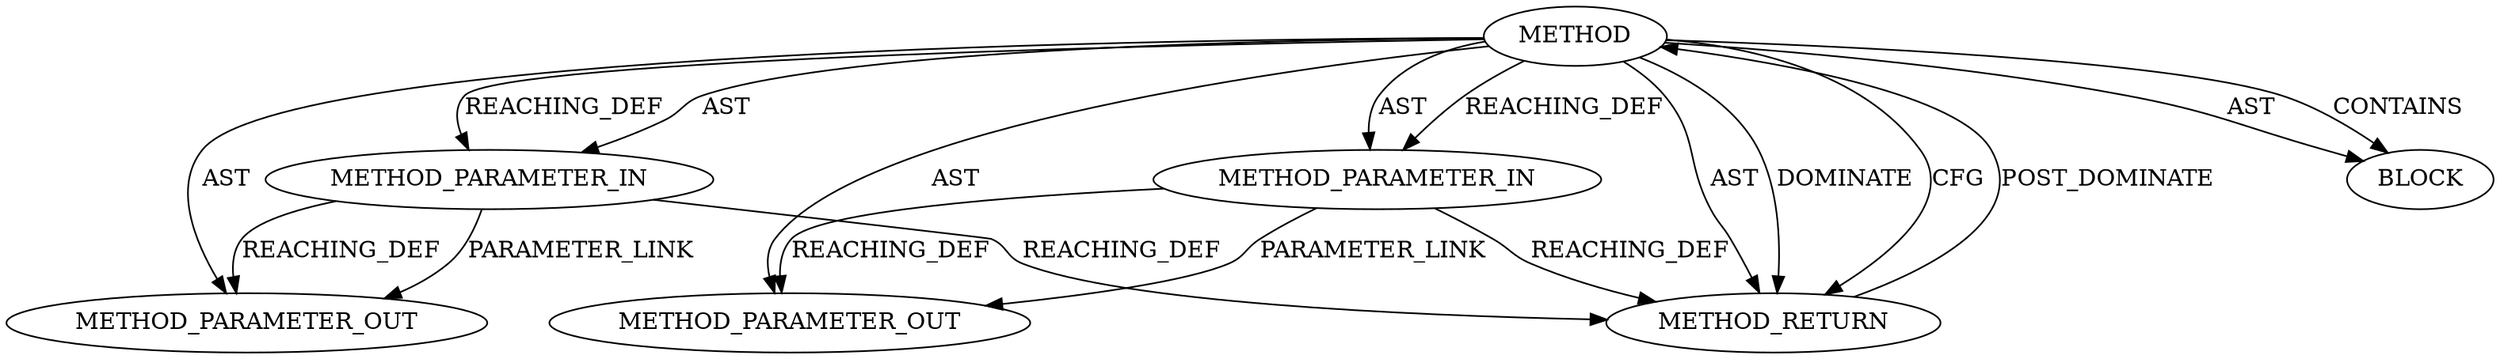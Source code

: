 digraph {
  22034 [label=METHOD_PARAMETER_OUT ORDER=2 CODE="p2" IS_VARIADIC=false TYPE_FULL_NAME="ANY" EVALUATION_STRATEGY="BY_VALUE" INDEX=2 NAME="p2"]
  22033 [label=METHOD_PARAMETER_OUT ORDER=1 CODE="p1" IS_VARIADIC=false TYPE_FULL_NAME="ANY" EVALUATION_STRATEGY="BY_VALUE" INDEX=1 NAME="p1"]
  20056 [label=METHOD AST_PARENT_TYPE="NAMESPACE_BLOCK" AST_PARENT_FULL_NAME="<global>" ORDER=0 CODE="<empty>" FULL_NAME="list_move_tail" IS_EXTERNAL=true FILENAME="<empty>" SIGNATURE="" NAME="list_move_tail"]
  20057 [label=METHOD_PARAMETER_IN ORDER=1 CODE="p1" IS_VARIADIC=false TYPE_FULL_NAME="ANY" EVALUATION_STRATEGY="BY_VALUE" INDEX=1 NAME="p1"]
  20058 [label=METHOD_PARAMETER_IN ORDER=2 CODE="p2" IS_VARIADIC=false TYPE_FULL_NAME="ANY" EVALUATION_STRATEGY="BY_VALUE" INDEX=2 NAME="p2"]
  20060 [label=METHOD_RETURN ORDER=2 CODE="RET" TYPE_FULL_NAME="ANY" EVALUATION_STRATEGY="BY_VALUE"]
  20059 [label=BLOCK ORDER=1 ARGUMENT_INDEX=1 CODE="<empty>" TYPE_FULL_NAME="ANY"]
  20056 -> 20059 [label=AST ]
  20057 -> 20060 [label=REACHING_DEF VARIABLE="p1"]
  20058 -> 20060 [label=REACHING_DEF VARIABLE="p2"]
  20056 -> 20058 [label=REACHING_DEF VARIABLE=""]
  20056 -> 20060 [label=AST ]
  20056 -> 22033 [label=AST ]
  20056 -> 20057 [label=AST ]
  20056 -> 20058 [label=AST ]
  20056 -> 20060 [label=DOMINATE ]
  20058 -> 22034 [label=PARAMETER_LINK ]
  20056 -> 20060 [label=CFG ]
  20056 -> 20059 [label=CONTAINS ]
  20057 -> 22033 [label=PARAMETER_LINK ]
  20057 -> 22033 [label=REACHING_DEF VARIABLE="p1"]
  20058 -> 22034 [label=REACHING_DEF VARIABLE="p2"]
  20056 -> 22034 [label=AST ]
  20060 -> 20056 [label=POST_DOMINATE ]
  20056 -> 20057 [label=REACHING_DEF VARIABLE=""]
}
